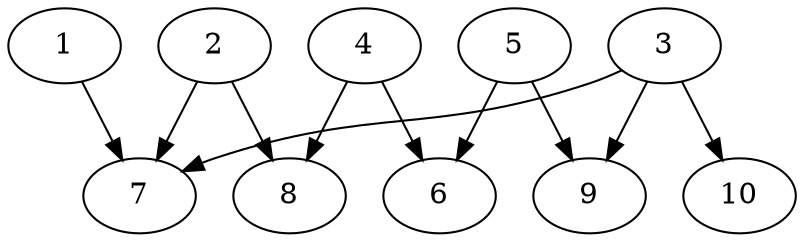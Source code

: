 // DAG automatically generated by daggen at Tue Aug  6 16:21:19 2019
// ./daggen --dot -n 10 --ccr 0.3 --fat 0.8 --regular 0.5 --density 0.7 --mindata 5242880 --maxdata 52428800 
digraph G {
  1 [size="79598933", alpha="0.13", expect_size="23879680"] 
  1 -> 7 [size ="23879680"]
  2 [size="30941867", alpha="0.14", expect_size="9282560"] 
  2 -> 7 [size ="9282560"]
  2 -> 8 [size ="9282560"]
  3 [size="53957973", alpha="0.19", expect_size="16187392"] 
  3 -> 7 [size ="16187392"]
  3 -> 9 [size ="16187392"]
  3 -> 10 [size ="16187392"]
  4 [size="132928853", alpha="0.07", expect_size="39878656"] 
  4 -> 6 [size ="39878656"]
  4 -> 8 [size ="39878656"]
  5 [size="108997973", alpha="0.12", expect_size="32699392"] 
  5 -> 6 [size ="32699392"]
  5 -> 9 [size ="32699392"]
  6 [size="106905600", alpha="0.12", expect_size="32071680"] 
  7 [size="27989333", alpha="0.09", expect_size="8396800"] 
  8 [size="27347627", alpha="0.19", expect_size="8204288"] 
  9 [size="33648640", alpha="0.15", expect_size="10094592"] 
  10 [size="102031360", alpha="0.04", expect_size="30609408"] 
}
